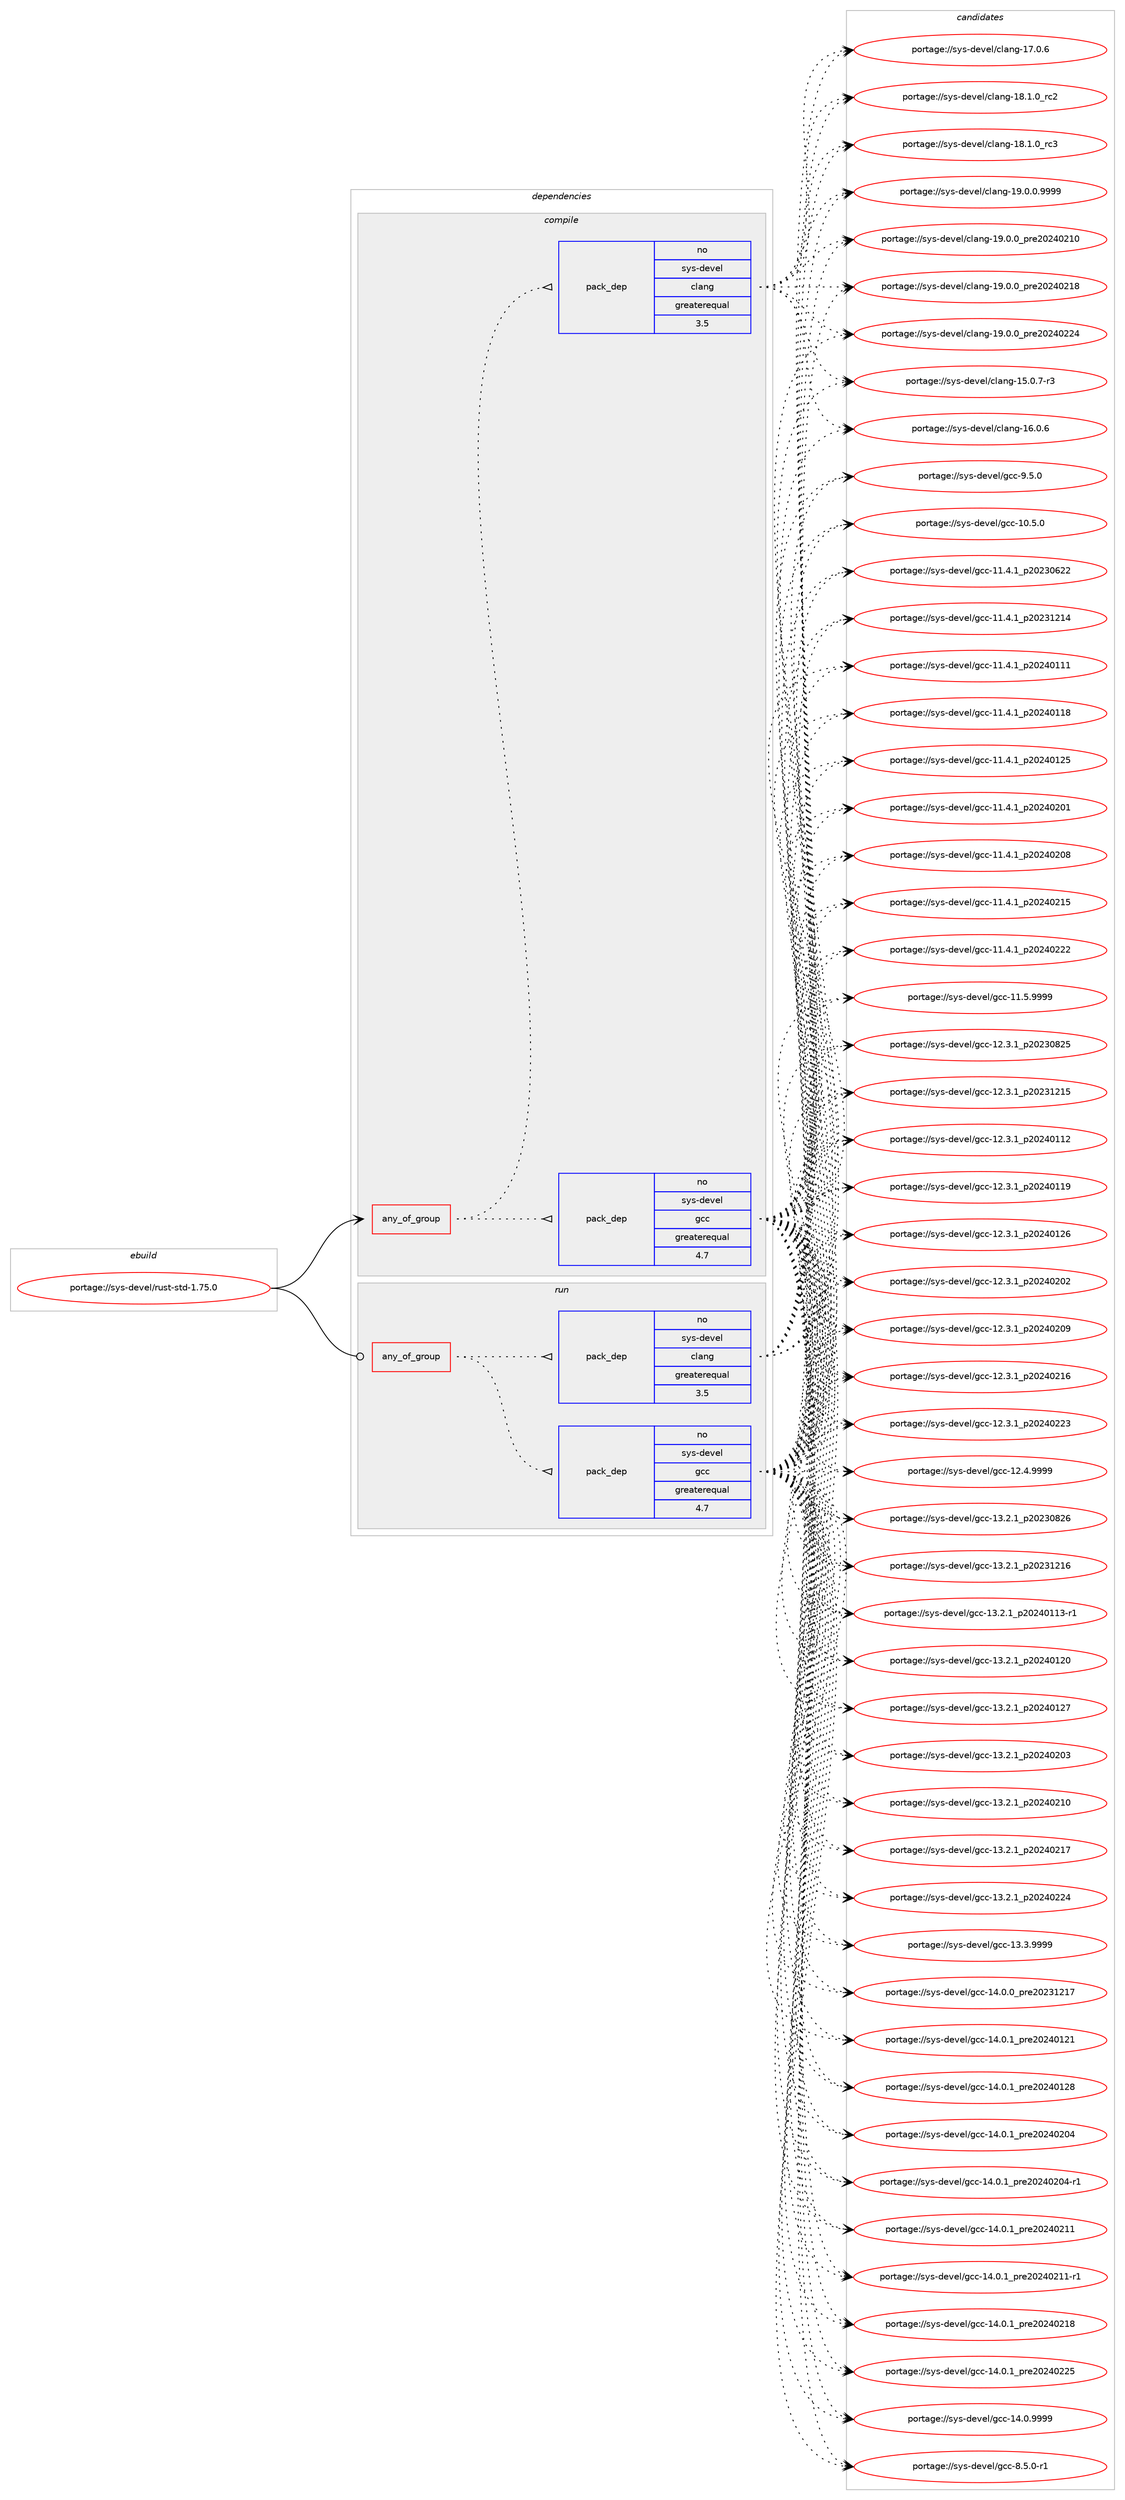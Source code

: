 digraph prolog {

# *************
# Graph options
# *************

newrank=true;
concentrate=true;
compound=true;
graph [rankdir=LR,fontname=Helvetica,fontsize=10,ranksep=1.5];#, ranksep=2.5, nodesep=0.2];
edge  [arrowhead=vee];
node  [fontname=Helvetica,fontsize=10];

# **********
# The ebuild
# **********

subgraph cluster_leftcol {
color=gray;
rank=same;
label=<<i>ebuild</i>>;
id [label="portage://sys-devel/rust-std-1.75.0", color=red, width=4, href="../sys-devel/rust-std-1.75.0.svg"];
}

# ****************
# The dependencies
# ****************

subgraph cluster_midcol {
color=gray;
label=<<i>dependencies</i>>;
subgraph cluster_compile {
fillcolor="#eeeeee";
style=filled;
label=<<i>compile</i>>;
subgraph any184 {
dependency20095 [label=<<TABLE BORDER="0" CELLBORDER="1" CELLSPACING="0" CELLPADDING="4"><TR><TD CELLPADDING="10">any_of_group</TD></TR></TABLE>>, shape=none, color=red];subgraph pack6249 {
dependency20096 [label=<<TABLE BORDER="0" CELLBORDER="1" CELLSPACING="0" CELLPADDING="4" WIDTH="220"><TR><TD ROWSPAN="6" CELLPADDING="30">pack_dep</TD></TR><TR><TD WIDTH="110">no</TD></TR><TR><TD>sys-devel</TD></TR><TR><TD>gcc</TD></TR><TR><TD>greaterequal</TD></TR><TR><TD>4.7</TD></TR></TABLE>>, shape=none, color=blue];
}
dependency20095:e -> dependency20096:w [weight=20,style="dotted",arrowhead="oinv"];
subgraph pack6250 {
dependency20097 [label=<<TABLE BORDER="0" CELLBORDER="1" CELLSPACING="0" CELLPADDING="4" WIDTH="220"><TR><TD ROWSPAN="6" CELLPADDING="30">pack_dep</TD></TR><TR><TD WIDTH="110">no</TD></TR><TR><TD>sys-devel</TD></TR><TR><TD>clang</TD></TR><TR><TD>greaterequal</TD></TR><TR><TD>3.5</TD></TR></TABLE>>, shape=none, color=blue];
}
dependency20095:e -> dependency20097:w [weight=20,style="dotted",arrowhead="oinv"];
}
id:e -> dependency20095:w [weight=20,style="solid",arrowhead="vee"];
}
subgraph cluster_compileandrun {
fillcolor="#eeeeee";
style=filled;
label=<<i>compile and run</i>>;
}
subgraph cluster_run {
fillcolor="#eeeeee";
style=filled;
label=<<i>run</i>>;
subgraph any185 {
dependency20098 [label=<<TABLE BORDER="0" CELLBORDER="1" CELLSPACING="0" CELLPADDING="4"><TR><TD CELLPADDING="10">any_of_group</TD></TR></TABLE>>, shape=none, color=red];subgraph pack6251 {
dependency20099 [label=<<TABLE BORDER="0" CELLBORDER="1" CELLSPACING="0" CELLPADDING="4" WIDTH="220"><TR><TD ROWSPAN="6" CELLPADDING="30">pack_dep</TD></TR><TR><TD WIDTH="110">no</TD></TR><TR><TD>sys-devel</TD></TR><TR><TD>gcc</TD></TR><TR><TD>greaterequal</TD></TR><TR><TD>4.7</TD></TR></TABLE>>, shape=none, color=blue];
}
dependency20098:e -> dependency20099:w [weight=20,style="dotted",arrowhead="oinv"];
subgraph pack6252 {
dependency20100 [label=<<TABLE BORDER="0" CELLBORDER="1" CELLSPACING="0" CELLPADDING="4" WIDTH="220"><TR><TD ROWSPAN="6" CELLPADDING="30">pack_dep</TD></TR><TR><TD WIDTH="110">no</TD></TR><TR><TD>sys-devel</TD></TR><TR><TD>clang</TD></TR><TR><TD>greaterequal</TD></TR><TR><TD>3.5</TD></TR></TABLE>>, shape=none, color=blue];
}
dependency20098:e -> dependency20100:w [weight=20,style="dotted",arrowhead="oinv"];
}
id:e -> dependency20098:w [weight=20,style="solid",arrowhead="odot"];
}
}

# **************
# The candidates
# **************

subgraph cluster_choices {
rank=same;
color=gray;
label=<<i>candidates</i>>;

subgraph choice6249 {
color=black;
nodesep=1;
choice1151211154510010111810110847103999945494846534648 [label="portage://sys-devel/gcc-10.5.0", color=red, width=4,href="../sys-devel/gcc-10.5.0.svg"];
choice1151211154510010111810110847103999945494946524649951125048505148545050 [label="portage://sys-devel/gcc-11.4.1_p20230622", color=red, width=4,href="../sys-devel/gcc-11.4.1_p20230622.svg"];
choice1151211154510010111810110847103999945494946524649951125048505149504952 [label="portage://sys-devel/gcc-11.4.1_p20231214", color=red, width=4,href="../sys-devel/gcc-11.4.1_p20231214.svg"];
choice1151211154510010111810110847103999945494946524649951125048505248494949 [label="portage://sys-devel/gcc-11.4.1_p20240111", color=red, width=4,href="../sys-devel/gcc-11.4.1_p20240111.svg"];
choice1151211154510010111810110847103999945494946524649951125048505248494956 [label="portage://sys-devel/gcc-11.4.1_p20240118", color=red, width=4,href="../sys-devel/gcc-11.4.1_p20240118.svg"];
choice1151211154510010111810110847103999945494946524649951125048505248495053 [label="portage://sys-devel/gcc-11.4.1_p20240125", color=red, width=4,href="../sys-devel/gcc-11.4.1_p20240125.svg"];
choice1151211154510010111810110847103999945494946524649951125048505248504849 [label="portage://sys-devel/gcc-11.4.1_p20240201", color=red, width=4,href="../sys-devel/gcc-11.4.1_p20240201.svg"];
choice1151211154510010111810110847103999945494946524649951125048505248504856 [label="portage://sys-devel/gcc-11.4.1_p20240208", color=red, width=4,href="../sys-devel/gcc-11.4.1_p20240208.svg"];
choice1151211154510010111810110847103999945494946524649951125048505248504953 [label="portage://sys-devel/gcc-11.4.1_p20240215", color=red, width=4,href="../sys-devel/gcc-11.4.1_p20240215.svg"];
choice1151211154510010111810110847103999945494946524649951125048505248505050 [label="portage://sys-devel/gcc-11.4.1_p20240222", color=red, width=4,href="../sys-devel/gcc-11.4.1_p20240222.svg"];
choice1151211154510010111810110847103999945494946534657575757 [label="portage://sys-devel/gcc-11.5.9999", color=red, width=4,href="../sys-devel/gcc-11.5.9999.svg"];
choice1151211154510010111810110847103999945495046514649951125048505148565053 [label="portage://sys-devel/gcc-12.3.1_p20230825", color=red, width=4,href="../sys-devel/gcc-12.3.1_p20230825.svg"];
choice1151211154510010111810110847103999945495046514649951125048505149504953 [label="portage://sys-devel/gcc-12.3.1_p20231215", color=red, width=4,href="../sys-devel/gcc-12.3.1_p20231215.svg"];
choice1151211154510010111810110847103999945495046514649951125048505248494950 [label="portage://sys-devel/gcc-12.3.1_p20240112", color=red, width=4,href="../sys-devel/gcc-12.3.1_p20240112.svg"];
choice1151211154510010111810110847103999945495046514649951125048505248494957 [label="portage://sys-devel/gcc-12.3.1_p20240119", color=red, width=4,href="../sys-devel/gcc-12.3.1_p20240119.svg"];
choice1151211154510010111810110847103999945495046514649951125048505248495054 [label="portage://sys-devel/gcc-12.3.1_p20240126", color=red, width=4,href="../sys-devel/gcc-12.3.1_p20240126.svg"];
choice1151211154510010111810110847103999945495046514649951125048505248504850 [label="portage://sys-devel/gcc-12.3.1_p20240202", color=red, width=4,href="../sys-devel/gcc-12.3.1_p20240202.svg"];
choice1151211154510010111810110847103999945495046514649951125048505248504857 [label="portage://sys-devel/gcc-12.3.1_p20240209", color=red, width=4,href="../sys-devel/gcc-12.3.1_p20240209.svg"];
choice1151211154510010111810110847103999945495046514649951125048505248504954 [label="portage://sys-devel/gcc-12.3.1_p20240216", color=red, width=4,href="../sys-devel/gcc-12.3.1_p20240216.svg"];
choice1151211154510010111810110847103999945495046514649951125048505248505051 [label="portage://sys-devel/gcc-12.3.1_p20240223", color=red, width=4,href="../sys-devel/gcc-12.3.1_p20240223.svg"];
choice1151211154510010111810110847103999945495046524657575757 [label="portage://sys-devel/gcc-12.4.9999", color=red, width=4,href="../sys-devel/gcc-12.4.9999.svg"];
choice1151211154510010111810110847103999945495146504649951125048505148565054 [label="portage://sys-devel/gcc-13.2.1_p20230826", color=red, width=4,href="../sys-devel/gcc-13.2.1_p20230826.svg"];
choice1151211154510010111810110847103999945495146504649951125048505149504954 [label="portage://sys-devel/gcc-13.2.1_p20231216", color=red, width=4,href="../sys-devel/gcc-13.2.1_p20231216.svg"];
choice11512111545100101118101108471039999454951465046499511250485052484949514511449 [label="portage://sys-devel/gcc-13.2.1_p20240113-r1", color=red, width=4,href="../sys-devel/gcc-13.2.1_p20240113-r1.svg"];
choice1151211154510010111810110847103999945495146504649951125048505248495048 [label="portage://sys-devel/gcc-13.2.1_p20240120", color=red, width=4,href="../sys-devel/gcc-13.2.1_p20240120.svg"];
choice1151211154510010111810110847103999945495146504649951125048505248495055 [label="portage://sys-devel/gcc-13.2.1_p20240127", color=red, width=4,href="../sys-devel/gcc-13.2.1_p20240127.svg"];
choice1151211154510010111810110847103999945495146504649951125048505248504851 [label="portage://sys-devel/gcc-13.2.1_p20240203", color=red, width=4,href="../sys-devel/gcc-13.2.1_p20240203.svg"];
choice1151211154510010111810110847103999945495146504649951125048505248504948 [label="portage://sys-devel/gcc-13.2.1_p20240210", color=red, width=4,href="../sys-devel/gcc-13.2.1_p20240210.svg"];
choice1151211154510010111810110847103999945495146504649951125048505248504955 [label="portage://sys-devel/gcc-13.2.1_p20240217", color=red, width=4,href="../sys-devel/gcc-13.2.1_p20240217.svg"];
choice1151211154510010111810110847103999945495146504649951125048505248505052 [label="portage://sys-devel/gcc-13.2.1_p20240224", color=red, width=4,href="../sys-devel/gcc-13.2.1_p20240224.svg"];
choice1151211154510010111810110847103999945495146514657575757 [label="portage://sys-devel/gcc-13.3.9999", color=red, width=4,href="../sys-devel/gcc-13.3.9999.svg"];
choice1151211154510010111810110847103999945495246484648951121141015048505149504955 [label="portage://sys-devel/gcc-14.0.0_pre20231217", color=red, width=4,href="../sys-devel/gcc-14.0.0_pre20231217.svg"];
choice1151211154510010111810110847103999945495246484649951121141015048505248495049 [label="portage://sys-devel/gcc-14.0.1_pre20240121", color=red, width=4,href="../sys-devel/gcc-14.0.1_pre20240121.svg"];
choice1151211154510010111810110847103999945495246484649951121141015048505248495056 [label="portage://sys-devel/gcc-14.0.1_pre20240128", color=red, width=4,href="../sys-devel/gcc-14.0.1_pre20240128.svg"];
choice1151211154510010111810110847103999945495246484649951121141015048505248504852 [label="portage://sys-devel/gcc-14.0.1_pre20240204", color=red, width=4,href="../sys-devel/gcc-14.0.1_pre20240204.svg"];
choice11512111545100101118101108471039999454952464846499511211410150485052485048524511449 [label="portage://sys-devel/gcc-14.0.1_pre20240204-r1", color=red, width=4,href="../sys-devel/gcc-14.0.1_pre20240204-r1.svg"];
choice1151211154510010111810110847103999945495246484649951121141015048505248504949 [label="portage://sys-devel/gcc-14.0.1_pre20240211", color=red, width=4,href="../sys-devel/gcc-14.0.1_pre20240211.svg"];
choice11512111545100101118101108471039999454952464846499511211410150485052485049494511449 [label="portage://sys-devel/gcc-14.0.1_pre20240211-r1", color=red, width=4,href="../sys-devel/gcc-14.0.1_pre20240211-r1.svg"];
choice1151211154510010111810110847103999945495246484649951121141015048505248504956 [label="portage://sys-devel/gcc-14.0.1_pre20240218", color=red, width=4,href="../sys-devel/gcc-14.0.1_pre20240218.svg"];
choice1151211154510010111810110847103999945495246484649951121141015048505248505053 [label="portage://sys-devel/gcc-14.0.1_pre20240225", color=red, width=4,href="../sys-devel/gcc-14.0.1_pre20240225.svg"];
choice1151211154510010111810110847103999945495246484657575757 [label="portage://sys-devel/gcc-14.0.9999", color=red, width=4,href="../sys-devel/gcc-14.0.9999.svg"];
choice115121115451001011181011084710399994556465346484511449 [label="portage://sys-devel/gcc-8.5.0-r1", color=red, width=4,href="../sys-devel/gcc-8.5.0-r1.svg"];
choice11512111545100101118101108471039999455746534648 [label="portage://sys-devel/gcc-9.5.0", color=red, width=4,href="../sys-devel/gcc-9.5.0.svg"];
dependency20096:e -> choice1151211154510010111810110847103999945494846534648:w [style=dotted,weight="100"];
dependency20096:e -> choice1151211154510010111810110847103999945494946524649951125048505148545050:w [style=dotted,weight="100"];
dependency20096:e -> choice1151211154510010111810110847103999945494946524649951125048505149504952:w [style=dotted,weight="100"];
dependency20096:e -> choice1151211154510010111810110847103999945494946524649951125048505248494949:w [style=dotted,weight="100"];
dependency20096:e -> choice1151211154510010111810110847103999945494946524649951125048505248494956:w [style=dotted,weight="100"];
dependency20096:e -> choice1151211154510010111810110847103999945494946524649951125048505248495053:w [style=dotted,weight="100"];
dependency20096:e -> choice1151211154510010111810110847103999945494946524649951125048505248504849:w [style=dotted,weight="100"];
dependency20096:e -> choice1151211154510010111810110847103999945494946524649951125048505248504856:w [style=dotted,weight="100"];
dependency20096:e -> choice1151211154510010111810110847103999945494946524649951125048505248504953:w [style=dotted,weight="100"];
dependency20096:e -> choice1151211154510010111810110847103999945494946524649951125048505248505050:w [style=dotted,weight="100"];
dependency20096:e -> choice1151211154510010111810110847103999945494946534657575757:w [style=dotted,weight="100"];
dependency20096:e -> choice1151211154510010111810110847103999945495046514649951125048505148565053:w [style=dotted,weight="100"];
dependency20096:e -> choice1151211154510010111810110847103999945495046514649951125048505149504953:w [style=dotted,weight="100"];
dependency20096:e -> choice1151211154510010111810110847103999945495046514649951125048505248494950:w [style=dotted,weight="100"];
dependency20096:e -> choice1151211154510010111810110847103999945495046514649951125048505248494957:w [style=dotted,weight="100"];
dependency20096:e -> choice1151211154510010111810110847103999945495046514649951125048505248495054:w [style=dotted,weight="100"];
dependency20096:e -> choice1151211154510010111810110847103999945495046514649951125048505248504850:w [style=dotted,weight="100"];
dependency20096:e -> choice1151211154510010111810110847103999945495046514649951125048505248504857:w [style=dotted,weight="100"];
dependency20096:e -> choice1151211154510010111810110847103999945495046514649951125048505248504954:w [style=dotted,weight="100"];
dependency20096:e -> choice1151211154510010111810110847103999945495046514649951125048505248505051:w [style=dotted,weight="100"];
dependency20096:e -> choice1151211154510010111810110847103999945495046524657575757:w [style=dotted,weight="100"];
dependency20096:e -> choice1151211154510010111810110847103999945495146504649951125048505148565054:w [style=dotted,weight="100"];
dependency20096:e -> choice1151211154510010111810110847103999945495146504649951125048505149504954:w [style=dotted,weight="100"];
dependency20096:e -> choice11512111545100101118101108471039999454951465046499511250485052484949514511449:w [style=dotted,weight="100"];
dependency20096:e -> choice1151211154510010111810110847103999945495146504649951125048505248495048:w [style=dotted,weight="100"];
dependency20096:e -> choice1151211154510010111810110847103999945495146504649951125048505248495055:w [style=dotted,weight="100"];
dependency20096:e -> choice1151211154510010111810110847103999945495146504649951125048505248504851:w [style=dotted,weight="100"];
dependency20096:e -> choice1151211154510010111810110847103999945495146504649951125048505248504948:w [style=dotted,weight="100"];
dependency20096:e -> choice1151211154510010111810110847103999945495146504649951125048505248504955:w [style=dotted,weight="100"];
dependency20096:e -> choice1151211154510010111810110847103999945495146504649951125048505248505052:w [style=dotted,weight="100"];
dependency20096:e -> choice1151211154510010111810110847103999945495146514657575757:w [style=dotted,weight="100"];
dependency20096:e -> choice1151211154510010111810110847103999945495246484648951121141015048505149504955:w [style=dotted,weight="100"];
dependency20096:e -> choice1151211154510010111810110847103999945495246484649951121141015048505248495049:w [style=dotted,weight="100"];
dependency20096:e -> choice1151211154510010111810110847103999945495246484649951121141015048505248495056:w [style=dotted,weight="100"];
dependency20096:e -> choice1151211154510010111810110847103999945495246484649951121141015048505248504852:w [style=dotted,weight="100"];
dependency20096:e -> choice11512111545100101118101108471039999454952464846499511211410150485052485048524511449:w [style=dotted,weight="100"];
dependency20096:e -> choice1151211154510010111810110847103999945495246484649951121141015048505248504949:w [style=dotted,weight="100"];
dependency20096:e -> choice11512111545100101118101108471039999454952464846499511211410150485052485049494511449:w [style=dotted,weight="100"];
dependency20096:e -> choice1151211154510010111810110847103999945495246484649951121141015048505248504956:w [style=dotted,weight="100"];
dependency20096:e -> choice1151211154510010111810110847103999945495246484649951121141015048505248505053:w [style=dotted,weight="100"];
dependency20096:e -> choice1151211154510010111810110847103999945495246484657575757:w [style=dotted,weight="100"];
dependency20096:e -> choice115121115451001011181011084710399994556465346484511449:w [style=dotted,weight="100"];
dependency20096:e -> choice11512111545100101118101108471039999455746534648:w [style=dotted,weight="100"];
}
subgraph choice6250 {
color=black;
nodesep=1;
choice11512111545100101118101108479910897110103454953464846554511451 [label="portage://sys-devel/clang-15.0.7-r3", color=red, width=4,href="../sys-devel/clang-15.0.7-r3.svg"];
choice1151211154510010111810110847991089711010345495446484654 [label="portage://sys-devel/clang-16.0.6", color=red, width=4,href="../sys-devel/clang-16.0.6.svg"];
choice1151211154510010111810110847991089711010345495546484654 [label="portage://sys-devel/clang-17.0.6", color=red, width=4,href="../sys-devel/clang-17.0.6.svg"];
choice1151211154510010111810110847991089711010345495646494648951149950 [label="portage://sys-devel/clang-18.1.0_rc2", color=red, width=4,href="../sys-devel/clang-18.1.0_rc2.svg"];
choice1151211154510010111810110847991089711010345495646494648951149951 [label="portage://sys-devel/clang-18.1.0_rc3", color=red, width=4,href="../sys-devel/clang-18.1.0_rc3.svg"];
choice11512111545100101118101108479910897110103454957464846484657575757 [label="portage://sys-devel/clang-19.0.0.9999", color=red, width=4,href="../sys-devel/clang-19.0.0.9999.svg"];
choice1151211154510010111810110847991089711010345495746484648951121141015048505248504948 [label="portage://sys-devel/clang-19.0.0_pre20240210", color=red, width=4,href="../sys-devel/clang-19.0.0_pre20240210.svg"];
choice1151211154510010111810110847991089711010345495746484648951121141015048505248504956 [label="portage://sys-devel/clang-19.0.0_pre20240218", color=red, width=4,href="../sys-devel/clang-19.0.0_pre20240218.svg"];
choice1151211154510010111810110847991089711010345495746484648951121141015048505248505052 [label="portage://sys-devel/clang-19.0.0_pre20240224", color=red, width=4,href="../sys-devel/clang-19.0.0_pre20240224.svg"];
dependency20097:e -> choice11512111545100101118101108479910897110103454953464846554511451:w [style=dotted,weight="100"];
dependency20097:e -> choice1151211154510010111810110847991089711010345495446484654:w [style=dotted,weight="100"];
dependency20097:e -> choice1151211154510010111810110847991089711010345495546484654:w [style=dotted,weight="100"];
dependency20097:e -> choice1151211154510010111810110847991089711010345495646494648951149950:w [style=dotted,weight="100"];
dependency20097:e -> choice1151211154510010111810110847991089711010345495646494648951149951:w [style=dotted,weight="100"];
dependency20097:e -> choice11512111545100101118101108479910897110103454957464846484657575757:w [style=dotted,weight="100"];
dependency20097:e -> choice1151211154510010111810110847991089711010345495746484648951121141015048505248504948:w [style=dotted,weight="100"];
dependency20097:e -> choice1151211154510010111810110847991089711010345495746484648951121141015048505248504956:w [style=dotted,weight="100"];
dependency20097:e -> choice1151211154510010111810110847991089711010345495746484648951121141015048505248505052:w [style=dotted,weight="100"];
}
subgraph choice6251 {
color=black;
nodesep=1;
choice1151211154510010111810110847103999945494846534648 [label="portage://sys-devel/gcc-10.5.0", color=red, width=4,href="../sys-devel/gcc-10.5.0.svg"];
choice1151211154510010111810110847103999945494946524649951125048505148545050 [label="portage://sys-devel/gcc-11.4.1_p20230622", color=red, width=4,href="../sys-devel/gcc-11.4.1_p20230622.svg"];
choice1151211154510010111810110847103999945494946524649951125048505149504952 [label="portage://sys-devel/gcc-11.4.1_p20231214", color=red, width=4,href="../sys-devel/gcc-11.4.1_p20231214.svg"];
choice1151211154510010111810110847103999945494946524649951125048505248494949 [label="portage://sys-devel/gcc-11.4.1_p20240111", color=red, width=4,href="../sys-devel/gcc-11.4.1_p20240111.svg"];
choice1151211154510010111810110847103999945494946524649951125048505248494956 [label="portage://sys-devel/gcc-11.4.1_p20240118", color=red, width=4,href="../sys-devel/gcc-11.4.1_p20240118.svg"];
choice1151211154510010111810110847103999945494946524649951125048505248495053 [label="portage://sys-devel/gcc-11.4.1_p20240125", color=red, width=4,href="../sys-devel/gcc-11.4.1_p20240125.svg"];
choice1151211154510010111810110847103999945494946524649951125048505248504849 [label="portage://sys-devel/gcc-11.4.1_p20240201", color=red, width=4,href="../sys-devel/gcc-11.4.1_p20240201.svg"];
choice1151211154510010111810110847103999945494946524649951125048505248504856 [label="portage://sys-devel/gcc-11.4.1_p20240208", color=red, width=4,href="../sys-devel/gcc-11.4.1_p20240208.svg"];
choice1151211154510010111810110847103999945494946524649951125048505248504953 [label="portage://sys-devel/gcc-11.4.1_p20240215", color=red, width=4,href="../sys-devel/gcc-11.4.1_p20240215.svg"];
choice1151211154510010111810110847103999945494946524649951125048505248505050 [label="portage://sys-devel/gcc-11.4.1_p20240222", color=red, width=4,href="../sys-devel/gcc-11.4.1_p20240222.svg"];
choice1151211154510010111810110847103999945494946534657575757 [label="portage://sys-devel/gcc-11.5.9999", color=red, width=4,href="../sys-devel/gcc-11.5.9999.svg"];
choice1151211154510010111810110847103999945495046514649951125048505148565053 [label="portage://sys-devel/gcc-12.3.1_p20230825", color=red, width=4,href="../sys-devel/gcc-12.3.1_p20230825.svg"];
choice1151211154510010111810110847103999945495046514649951125048505149504953 [label="portage://sys-devel/gcc-12.3.1_p20231215", color=red, width=4,href="../sys-devel/gcc-12.3.1_p20231215.svg"];
choice1151211154510010111810110847103999945495046514649951125048505248494950 [label="portage://sys-devel/gcc-12.3.1_p20240112", color=red, width=4,href="../sys-devel/gcc-12.3.1_p20240112.svg"];
choice1151211154510010111810110847103999945495046514649951125048505248494957 [label="portage://sys-devel/gcc-12.3.1_p20240119", color=red, width=4,href="../sys-devel/gcc-12.3.1_p20240119.svg"];
choice1151211154510010111810110847103999945495046514649951125048505248495054 [label="portage://sys-devel/gcc-12.3.1_p20240126", color=red, width=4,href="../sys-devel/gcc-12.3.1_p20240126.svg"];
choice1151211154510010111810110847103999945495046514649951125048505248504850 [label="portage://sys-devel/gcc-12.3.1_p20240202", color=red, width=4,href="../sys-devel/gcc-12.3.1_p20240202.svg"];
choice1151211154510010111810110847103999945495046514649951125048505248504857 [label="portage://sys-devel/gcc-12.3.1_p20240209", color=red, width=4,href="../sys-devel/gcc-12.3.1_p20240209.svg"];
choice1151211154510010111810110847103999945495046514649951125048505248504954 [label="portage://sys-devel/gcc-12.3.1_p20240216", color=red, width=4,href="../sys-devel/gcc-12.3.1_p20240216.svg"];
choice1151211154510010111810110847103999945495046514649951125048505248505051 [label="portage://sys-devel/gcc-12.3.1_p20240223", color=red, width=4,href="../sys-devel/gcc-12.3.1_p20240223.svg"];
choice1151211154510010111810110847103999945495046524657575757 [label="portage://sys-devel/gcc-12.4.9999", color=red, width=4,href="../sys-devel/gcc-12.4.9999.svg"];
choice1151211154510010111810110847103999945495146504649951125048505148565054 [label="portage://sys-devel/gcc-13.2.1_p20230826", color=red, width=4,href="../sys-devel/gcc-13.2.1_p20230826.svg"];
choice1151211154510010111810110847103999945495146504649951125048505149504954 [label="portage://sys-devel/gcc-13.2.1_p20231216", color=red, width=4,href="../sys-devel/gcc-13.2.1_p20231216.svg"];
choice11512111545100101118101108471039999454951465046499511250485052484949514511449 [label="portage://sys-devel/gcc-13.2.1_p20240113-r1", color=red, width=4,href="../sys-devel/gcc-13.2.1_p20240113-r1.svg"];
choice1151211154510010111810110847103999945495146504649951125048505248495048 [label="portage://sys-devel/gcc-13.2.1_p20240120", color=red, width=4,href="../sys-devel/gcc-13.2.1_p20240120.svg"];
choice1151211154510010111810110847103999945495146504649951125048505248495055 [label="portage://sys-devel/gcc-13.2.1_p20240127", color=red, width=4,href="../sys-devel/gcc-13.2.1_p20240127.svg"];
choice1151211154510010111810110847103999945495146504649951125048505248504851 [label="portage://sys-devel/gcc-13.2.1_p20240203", color=red, width=4,href="../sys-devel/gcc-13.2.1_p20240203.svg"];
choice1151211154510010111810110847103999945495146504649951125048505248504948 [label="portage://sys-devel/gcc-13.2.1_p20240210", color=red, width=4,href="../sys-devel/gcc-13.2.1_p20240210.svg"];
choice1151211154510010111810110847103999945495146504649951125048505248504955 [label="portage://sys-devel/gcc-13.2.1_p20240217", color=red, width=4,href="../sys-devel/gcc-13.2.1_p20240217.svg"];
choice1151211154510010111810110847103999945495146504649951125048505248505052 [label="portage://sys-devel/gcc-13.2.1_p20240224", color=red, width=4,href="../sys-devel/gcc-13.2.1_p20240224.svg"];
choice1151211154510010111810110847103999945495146514657575757 [label="portage://sys-devel/gcc-13.3.9999", color=red, width=4,href="../sys-devel/gcc-13.3.9999.svg"];
choice1151211154510010111810110847103999945495246484648951121141015048505149504955 [label="portage://sys-devel/gcc-14.0.0_pre20231217", color=red, width=4,href="../sys-devel/gcc-14.0.0_pre20231217.svg"];
choice1151211154510010111810110847103999945495246484649951121141015048505248495049 [label="portage://sys-devel/gcc-14.0.1_pre20240121", color=red, width=4,href="../sys-devel/gcc-14.0.1_pre20240121.svg"];
choice1151211154510010111810110847103999945495246484649951121141015048505248495056 [label="portage://sys-devel/gcc-14.0.1_pre20240128", color=red, width=4,href="../sys-devel/gcc-14.0.1_pre20240128.svg"];
choice1151211154510010111810110847103999945495246484649951121141015048505248504852 [label="portage://sys-devel/gcc-14.0.1_pre20240204", color=red, width=4,href="../sys-devel/gcc-14.0.1_pre20240204.svg"];
choice11512111545100101118101108471039999454952464846499511211410150485052485048524511449 [label="portage://sys-devel/gcc-14.0.1_pre20240204-r1", color=red, width=4,href="../sys-devel/gcc-14.0.1_pre20240204-r1.svg"];
choice1151211154510010111810110847103999945495246484649951121141015048505248504949 [label="portage://sys-devel/gcc-14.0.1_pre20240211", color=red, width=4,href="../sys-devel/gcc-14.0.1_pre20240211.svg"];
choice11512111545100101118101108471039999454952464846499511211410150485052485049494511449 [label="portage://sys-devel/gcc-14.0.1_pre20240211-r1", color=red, width=4,href="../sys-devel/gcc-14.0.1_pre20240211-r1.svg"];
choice1151211154510010111810110847103999945495246484649951121141015048505248504956 [label="portage://sys-devel/gcc-14.0.1_pre20240218", color=red, width=4,href="../sys-devel/gcc-14.0.1_pre20240218.svg"];
choice1151211154510010111810110847103999945495246484649951121141015048505248505053 [label="portage://sys-devel/gcc-14.0.1_pre20240225", color=red, width=4,href="../sys-devel/gcc-14.0.1_pre20240225.svg"];
choice1151211154510010111810110847103999945495246484657575757 [label="portage://sys-devel/gcc-14.0.9999", color=red, width=4,href="../sys-devel/gcc-14.0.9999.svg"];
choice115121115451001011181011084710399994556465346484511449 [label="portage://sys-devel/gcc-8.5.0-r1", color=red, width=4,href="../sys-devel/gcc-8.5.0-r1.svg"];
choice11512111545100101118101108471039999455746534648 [label="portage://sys-devel/gcc-9.5.0", color=red, width=4,href="../sys-devel/gcc-9.5.0.svg"];
dependency20099:e -> choice1151211154510010111810110847103999945494846534648:w [style=dotted,weight="100"];
dependency20099:e -> choice1151211154510010111810110847103999945494946524649951125048505148545050:w [style=dotted,weight="100"];
dependency20099:e -> choice1151211154510010111810110847103999945494946524649951125048505149504952:w [style=dotted,weight="100"];
dependency20099:e -> choice1151211154510010111810110847103999945494946524649951125048505248494949:w [style=dotted,weight="100"];
dependency20099:e -> choice1151211154510010111810110847103999945494946524649951125048505248494956:w [style=dotted,weight="100"];
dependency20099:e -> choice1151211154510010111810110847103999945494946524649951125048505248495053:w [style=dotted,weight="100"];
dependency20099:e -> choice1151211154510010111810110847103999945494946524649951125048505248504849:w [style=dotted,weight="100"];
dependency20099:e -> choice1151211154510010111810110847103999945494946524649951125048505248504856:w [style=dotted,weight="100"];
dependency20099:e -> choice1151211154510010111810110847103999945494946524649951125048505248504953:w [style=dotted,weight="100"];
dependency20099:e -> choice1151211154510010111810110847103999945494946524649951125048505248505050:w [style=dotted,weight="100"];
dependency20099:e -> choice1151211154510010111810110847103999945494946534657575757:w [style=dotted,weight="100"];
dependency20099:e -> choice1151211154510010111810110847103999945495046514649951125048505148565053:w [style=dotted,weight="100"];
dependency20099:e -> choice1151211154510010111810110847103999945495046514649951125048505149504953:w [style=dotted,weight="100"];
dependency20099:e -> choice1151211154510010111810110847103999945495046514649951125048505248494950:w [style=dotted,weight="100"];
dependency20099:e -> choice1151211154510010111810110847103999945495046514649951125048505248494957:w [style=dotted,weight="100"];
dependency20099:e -> choice1151211154510010111810110847103999945495046514649951125048505248495054:w [style=dotted,weight="100"];
dependency20099:e -> choice1151211154510010111810110847103999945495046514649951125048505248504850:w [style=dotted,weight="100"];
dependency20099:e -> choice1151211154510010111810110847103999945495046514649951125048505248504857:w [style=dotted,weight="100"];
dependency20099:e -> choice1151211154510010111810110847103999945495046514649951125048505248504954:w [style=dotted,weight="100"];
dependency20099:e -> choice1151211154510010111810110847103999945495046514649951125048505248505051:w [style=dotted,weight="100"];
dependency20099:e -> choice1151211154510010111810110847103999945495046524657575757:w [style=dotted,weight="100"];
dependency20099:e -> choice1151211154510010111810110847103999945495146504649951125048505148565054:w [style=dotted,weight="100"];
dependency20099:e -> choice1151211154510010111810110847103999945495146504649951125048505149504954:w [style=dotted,weight="100"];
dependency20099:e -> choice11512111545100101118101108471039999454951465046499511250485052484949514511449:w [style=dotted,weight="100"];
dependency20099:e -> choice1151211154510010111810110847103999945495146504649951125048505248495048:w [style=dotted,weight="100"];
dependency20099:e -> choice1151211154510010111810110847103999945495146504649951125048505248495055:w [style=dotted,weight="100"];
dependency20099:e -> choice1151211154510010111810110847103999945495146504649951125048505248504851:w [style=dotted,weight="100"];
dependency20099:e -> choice1151211154510010111810110847103999945495146504649951125048505248504948:w [style=dotted,weight="100"];
dependency20099:e -> choice1151211154510010111810110847103999945495146504649951125048505248504955:w [style=dotted,weight="100"];
dependency20099:e -> choice1151211154510010111810110847103999945495146504649951125048505248505052:w [style=dotted,weight="100"];
dependency20099:e -> choice1151211154510010111810110847103999945495146514657575757:w [style=dotted,weight="100"];
dependency20099:e -> choice1151211154510010111810110847103999945495246484648951121141015048505149504955:w [style=dotted,weight="100"];
dependency20099:e -> choice1151211154510010111810110847103999945495246484649951121141015048505248495049:w [style=dotted,weight="100"];
dependency20099:e -> choice1151211154510010111810110847103999945495246484649951121141015048505248495056:w [style=dotted,weight="100"];
dependency20099:e -> choice1151211154510010111810110847103999945495246484649951121141015048505248504852:w [style=dotted,weight="100"];
dependency20099:e -> choice11512111545100101118101108471039999454952464846499511211410150485052485048524511449:w [style=dotted,weight="100"];
dependency20099:e -> choice1151211154510010111810110847103999945495246484649951121141015048505248504949:w [style=dotted,weight="100"];
dependency20099:e -> choice11512111545100101118101108471039999454952464846499511211410150485052485049494511449:w [style=dotted,weight="100"];
dependency20099:e -> choice1151211154510010111810110847103999945495246484649951121141015048505248504956:w [style=dotted,weight="100"];
dependency20099:e -> choice1151211154510010111810110847103999945495246484649951121141015048505248505053:w [style=dotted,weight="100"];
dependency20099:e -> choice1151211154510010111810110847103999945495246484657575757:w [style=dotted,weight="100"];
dependency20099:e -> choice115121115451001011181011084710399994556465346484511449:w [style=dotted,weight="100"];
dependency20099:e -> choice11512111545100101118101108471039999455746534648:w [style=dotted,weight="100"];
}
subgraph choice6252 {
color=black;
nodesep=1;
choice11512111545100101118101108479910897110103454953464846554511451 [label="portage://sys-devel/clang-15.0.7-r3", color=red, width=4,href="../sys-devel/clang-15.0.7-r3.svg"];
choice1151211154510010111810110847991089711010345495446484654 [label="portage://sys-devel/clang-16.0.6", color=red, width=4,href="../sys-devel/clang-16.0.6.svg"];
choice1151211154510010111810110847991089711010345495546484654 [label="portage://sys-devel/clang-17.0.6", color=red, width=4,href="../sys-devel/clang-17.0.6.svg"];
choice1151211154510010111810110847991089711010345495646494648951149950 [label="portage://sys-devel/clang-18.1.0_rc2", color=red, width=4,href="../sys-devel/clang-18.1.0_rc2.svg"];
choice1151211154510010111810110847991089711010345495646494648951149951 [label="portage://sys-devel/clang-18.1.0_rc3", color=red, width=4,href="../sys-devel/clang-18.1.0_rc3.svg"];
choice11512111545100101118101108479910897110103454957464846484657575757 [label="portage://sys-devel/clang-19.0.0.9999", color=red, width=4,href="../sys-devel/clang-19.0.0.9999.svg"];
choice1151211154510010111810110847991089711010345495746484648951121141015048505248504948 [label="portage://sys-devel/clang-19.0.0_pre20240210", color=red, width=4,href="../sys-devel/clang-19.0.0_pre20240210.svg"];
choice1151211154510010111810110847991089711010345495746484648951121141015048505248504956 [label="portage://sys-devel/clang-19.0.0_pre20240218", color=red, width=4,href="../sys-devel/clang-19.0.0_pre20240218.svg"];
choice1151211154510010111810110847991089711010345495746484648951121141015048505248505052 [label="portage://sys-devel/clang-19.0.0_pre20240224", color=red, width=4,href="../sys-devel/clang-19.0.0_pre20240224.svg"];
dependency20100:e -> choice11512111545100101118101108479910897110103454953464846554511451:w [style=dotted,weight="100"];
dependency20100:e -> choice1151211154510010111810110847991089711010345495446484654:w [style=dotted,weight="100"];
dependency20100:e -> choice1151211154510010111810110847991089711010345495546484654:w [style=dotted,weight="100"];
dependency20100:e -> choice1151211154510010111810110847991089711010345495646494648951149950:w [style=dotted,weight="100"];
dependency20100:e -> choice1151211154510010111810110847991089711010345495646494648951149951:w [style=dotted,weight="100"];
dependency20100:e -> choice11512111545100101118101108479910897110103454957464846484657575757:w [style=dotted,weight="100"];
dependency20100:e -> choice1151211154510010111810110847991089711010345495746484648951121141015048505248504948:w [style=dotted,weight="100"];
dependency20100:e -> choice1151211154510010111810110847991089711010345495746484648951121141015048505248504956:w [style=dotted,weight="100"];
dependency20100:e -> choice1151211154510010111810110847991089711010345495746484648951121141015048505248505052:w [style=dotted,weight="100"];
}
}

}
